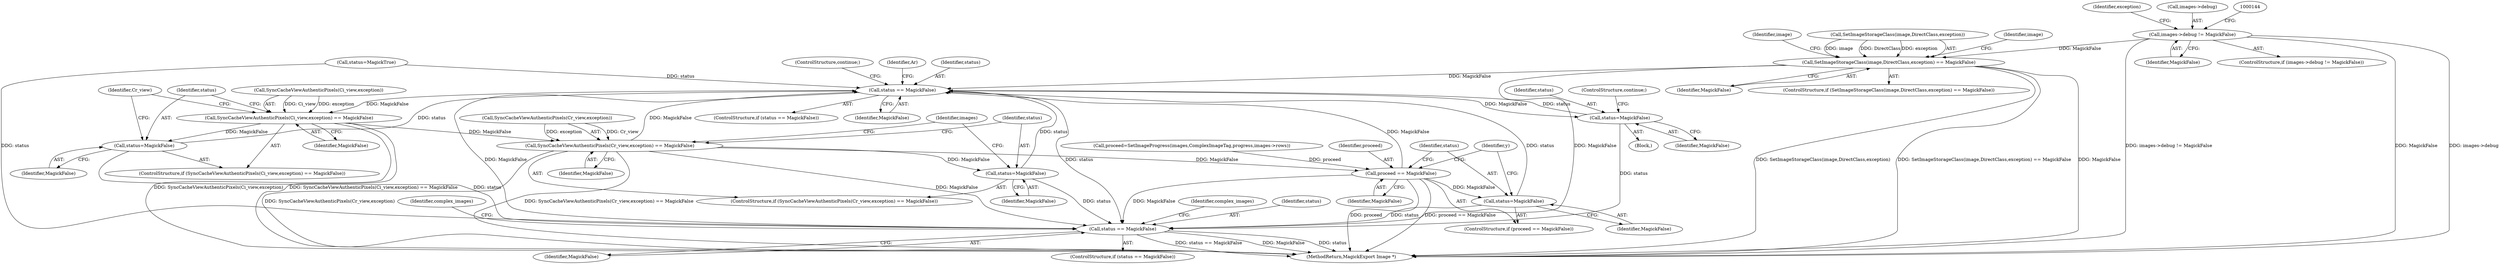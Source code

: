 digraph "0_ImageMagick6_7c2c5ba5b8e3a0b2b82f56c71dfab74ed4006df7_0@pointer" {
"1000138" [label="(Call,images->debug != MagickFalse)"];
"1000207" [label="(Call,SetImageStorageClass(image,DirectClass,exception) == MagickFalse)"];
"1000395" [label="(Call,status == MagickFalse)"];
"1000502" [label="(Call,status=MagickFalse)"];
"1000891" [label="(Call,status == MagickFalse)"];
"1000821" [label="(Call,SyncCacheViewAuthenticPixels(Ci_view,exception) == MagickFalse)"];
"1000826" [label="(Call,status=MagickFalse)"];
"1000830" [label="(Call,SyncCacheViewAuthenticPixels(Cr_view,exception) == MagickFalse)"];
"1000835" [label="(Call,status=MagickFalse)"];
"1000860" [label="(Call,proceed == MagickFalse)"];
"1000863" [label="(Call,status=MagickFalse)"];
"1000389" [label="(Identifier,y)"];
"1000503" [label="(Identifier,status)"];
"1000837" [label="(Identifier,MagickFalse)"];
"1000142" [label="(Identifier,MagickFalse)"];
"1000398" [label="(ControlStructure,continue;)"];
"1000504" [label="(Identifier,MagickFalse)"];
"1000832" [label="(Identifier,Cr_view)"];
"1000831" [label="(Call,SyncCacheViewAuthenticPixels(Cr_view,exception))"];
"1000822" [label="(Call,SyncCacheViewAuthenticPixels(Ci_view,exception))"];
"1000864" [label="(Identifier,status)"];
"1000859" [label="(ControlStructure,if (proceed == MagickFalse))"];
"1000212" [label="(Identifier,MagickFalse)"];
"1000222" [label="(Identifier,image)"];
"1000891" [label="(Call,status == MagickFalse)"];
"1000400" [label="(Identifier,Ar)"];
"1000137" [label="(ControlStructure,if (images->debug != MagickFalse))"];
"1000850" [label="(Call,proceed=SetImageProgress(images,ComplexImageTag,progress,images->rows))"];
"1000830" [label="(Call,SyncCacheViewAuthenticPixels(Cr_view,exception) == MagickFalse)"];
"1000895" [label="(Identifier,complex_images)"];
"1000861" [label="(Identifier,proceed)"];
"1000206" [label="(ControlStructure,if (SetImageStorageClass(image,DirectClass,exception) == MagickFalse))"];
"1000860" [label="(Call,proceed == MagickFalse)"];
"1000841" [label="(Identifier,images)"];
"1000826" [label="(Call,status=MagickFalse)"];
"1000828" [label="(Identifier,MagickFalse)"];
"1000892" [label="(Identifier,status)"];
"1000893" [label="(Identifier,MagickFalse)"];
"1000890" [label="(ControlStructure,if (status == MagickFalse))"];
"1000900" [label="(MethodReturn,MagickExport Image *)"];
"1000821" [label="(Call,SyncCacheViewAuthenticPixels(Ci_view,exception) == MagickFalse)"];
"1000138" [label="(Call,images->debug != MagickFalse)"];
"1000395" [label="(Call,status == MagickFalse)"];
"1000502" [label="(Call,status=MagickFalse)"];
"1000835" [label="(Call,status=MagickFalse)"];
"1000862" [label="(Identifier,MagickFalse)"];
"1000394" [label="(ControlStructure,if (status == MagickFalse))"];
"1000208" [label="(Call,SetImageStorageClass(image,DirectClass,exception))"];
"1000396" [label="(Identifier,status)"];
"1000825" [label="(Identifier,MagickFalse)"];
"1000836" [label="(Identifier,status)"];
"1000899" [label="(Identifier,complex_images)"];
"1000865" [label="(Identifier,MagickFalse)"];
"1000834" [label="(Identifier,MagickFalse)"];
"1000501" [label="(Block,)"];
"1000820" [label="(ControlStructure,if (SyncCacheViewAuthenticPixels(Ci_view,exception) == MagickFalse))"];
"1000397" [label="(Identifier,MagickFalse)"];
"1000829" [label="(ControlStructure,if (SyncCacheViewAuthenticPixels(Cr_view,exception) == MagickFalse))"];
"1000207" [label="(Call,SetImageStorageClass(image,DirectClass,exception) == MagickFalse)"];
"1000215" [label="(Identifier,image)"];
"1000827" [label="(Identifier,status)"];
"1000371" [label="(Call,status=MagickTrue)"];
"1000154" [label="(Identifier,exception)"];
"1000139" [label="(Call,images->debug)"];
"1000863" [label="(Call,status=MagickFalse)"];
"1000505" [label="(ControlStructure,continue;)"];
"1000138" -> "1000137"  [label="AST: "];
"1000138" -> "1000142"  [label="CFG: "];
"1000139" -> "1000138"  [label="AST: "];
"1000142" -> "1000138"  [label="AST: "];
"1000144" -> "1000138"  [label="CFG: "];
"1000154" -> "1000138"  [label="CFG: "];
"1000138" -> "1000900"  [label="DDG: MagickFalse"];
"1000138" -> "1000900"  [label="DDG: images->debug"];
"1000138" -> "1000900"  [label="DDG: images->debug != MagickFalse"];
"1000138" -> "1000207"  [label="DDG: MagickFalse"];
"1000207" -> "1000206"  [label="AST: "];
"1000207" -> "1000212"  [label="CFG: "];
"1000208" -> "1000207"  [label="AST: "];
"1000212" -> "1000207"  [label="AST: "];
"1000215" -> "1000207"  [label="CFG: "];
"1000222" -> "1000207"  [label="CFG: "];
"1000207" -> "1000900"  [label="DDG: SetImageStorageClass(image,DirectClass,exception)"];
"1000207" -> "1000900"  [label="DDG: SetImageStorageClass(image,DirectClass,exception) == MagickFalse"];
"1000207" -> "1000900"  [label="DDG: MagickFalse"];
"1000208" -> "1000207"  [label="DDG: image"];
"1000208" -> "1000207"  [label="DDG: DirectClass"];
"1000208" -> "1000207"  [label="DDG: exception"];
"1000207" -> "1000395"  [label="DDG: MagickFalse"];
"1000207" -> "1000891"  [label="DDG: MagickFalse"];
"1000395" -> "1000394"  [label="AST: "];
"1000395" -> "1000397"  [label="CFG: "];
"1000396" -> "1000395"  [label="AST: "];
"1000397" -> "1000395"  [label="AST: "];
"1000398" -> "1000395"  [label="CFG: "];
"1000400" -> "1000395"  [label="CFG: "];
"1000826" -> "1000395"  [label="DDG: status"];
"1000502" -> "1000395"  [label="DDG: status"];
"1000863" -> "1000395"  [label="DDG: status"];
"1000835" -> "1000395"  [label="DDG: status"];
"1000371" -> "1000395"  [label="DDG: status"];
"1000860" -> "1000395"  [label="DDG: MagickFalse"];
"1000830" -> "1000395"  [label="DDG: MagickFalse"];
"1000395" -> "1000502"  [label="DDG: MagickFalse"];
"1000395" -> "1000821"  [label="DDG: MagickFalse"];
"1000395" -> "1000891"  [label="DDG: status"];
"1000395" -> "1000891"  [label="DDG: MagickFalse"];
"1000502" -> "1000501"  [label="AST: "];
"1000502" -> "1000504"  [label="CFG: "];
"1000503" -> "1000502"  [label="AST: "];
"1000504" -> "1000502"  [label="AST: "];
"1000505" -> "1000502"  [label="CFG: "];
"1000502" -> "1000891"  [label="DDG: status"];
"1000891" -> "1000890"  [label="AST: "];
"1000891" -> "1000893"  [label="CFG: "];
"1000892" -> "1000891"  [label="AST: "];
"1000893" -> "1000891"  [label="AST: "];
"1000895" -> "1000891"  [label="CFG: "];
"1000899" -> "1000891"  [label="CFG: "];
"1000891" -> "1000900"  [label="DDG: status == MagickFalse"];
"1000891" -> "1000900"  [label="DDG: MagickFalse"];
"1000891" -> "1000900"  [label="DDG: status"];
"1000826" -> "1000891"  [label="DDG: status"];
"1000863" -> "1000891"  [label="DDG: status"];
"1000835" -> "1000891"  [label="DDG: status"];
"1000371" -> "1000891"  [label="DDG: status"];
"1000860" -> "1000891"  [label="DDG: MagickFalse"];
"1000830" -> "1000891"  [label="DDG: MagickFalse"];
"1000821" -> "1000820"  [label="AST: "];
"1000821" -> "1000825"  [label="CFG: "];
"1000822" -> "1000821"  [label="AST: "];
"1000825" -> "1000821"  [label="AST: "];
"1000827" -> "1000821"  [label="CFG: "];
"1000832" -> "1000821"  [label="CFG: "];
"1000821" -> "1000900"  [label="DDG: SyncCacheViewAuthenticPixels(Ci_view,exception)"];
"1000821" -> "1000900"  [label="DDG: SyncCacheViewAuthenticPixels(Ci_view,exception) == MagickFalse"];
"1000822" -> "1000821"  [label="DDG: Ci_view"];
"1000822" -> "1000821"  [label="DDG: exception"];
"1000821" -> "1000826"  [label="DDG: MagickFalse"];
"1000821" -> "1000830"  [label="DDG: MagickFalse"];
"1000826" -> "1000820"  [label="AST: "];
"1000826" -> "1000828"  [label="CFG: "];
"1000827" -> "1000826"  [label="AST: "];
"1000828" -> "1000826"  [label="AST: "];
"1000832" -> "1000826"  [label="CFG: "];
"1000830" -> "1000829"  [label="AST: "];
"1000830" -> "1000834"  [label="CFG: "];
"1000831" -> "1000830"  [label="AST: "];
"1000834" -> "1000830"  [label="AST: "];
"1000836" -> "1000830"  [label="CFG: "];
"1000841" -> "1000830"  [label="CFG: "];
"1000830" -> "1000900"  [label="DDG: SyncCacheViewAuthenticPixels(Cr_view,exception) == MagickFalse"];
"1000830" -> "1000900"  [label="DDG: SyncCacheViewAuthenticPixels(Cr_view,exception)"];
"1000831" -> "1000830"  [label="DDG: Cr_view"];
"1000831" -> "1000830"  [label="DDG: exception"];
"1000830" -> "1000835"  [label="DDG: MagickFalse"];
"1000830" -> "1000860"  [label="DDG: MagickFalse"];
"1000835" -> "1000829"  [label="AST: "];
"1000835" -> "1000837"  [label="CFG: "];
"1000836" -> "1000835"  [label="AST: "];
"1000837" -> "1000835"  [label="AST: "];
"1000841" -> "1000835"  [label="CFG: "];
"1000860" -> "1000859"  [label="AST: "];
"1000860" -> "1000862"  [label="CFG: "];
"1000861" -> "1000860"  [label="AST: "];
"1000862" -> "1000860"  [label="AST: "];
"1000864" -> "1000860"  [label="CFG: "];
"1000389" -> "1000860"  [label="CFG: "];
"1000860" -> "1000900"  [label="DDG: proceed == MagickFalse"];
"1000860" -> "1000900"  [label="DDG: proceed"];
"1000850" -> "1000860"  [label="DDG: proceed"];
"1000860" -> "1000863"  [label="DDG: MagickFalse"];
"1000863" -> "1000859"  [label="AST: "];
"1000863" -> "1000865"  [label="CFG: "];
"1000864" -> "1000863"  [label="AST: "];
"1000865" -> "1000863"  [label="AST: "];
"1000389" -> "1000863"  [label="CFG: "];
}
